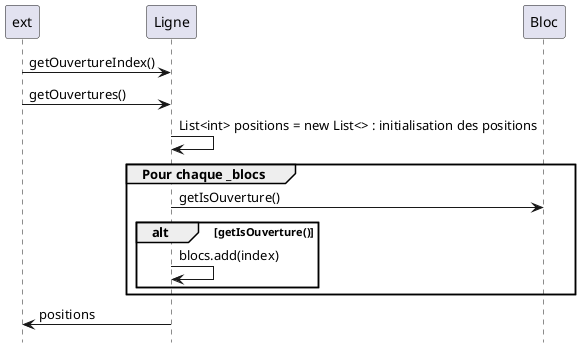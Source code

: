 @startuml
hide footbox

participant ext
participant Ligne

ext -> Ligne : getOuvertureIndex()

ext -> Ligne : getOuvertures()
Ligne -> Ligne : List<int> positions = new List<> : initialisation des positions
group Pour chaque _blocs
    Ligne -> Bloc : getIsOuverture()
    alt getIsOuverture()
        Ligne -> Ligne : blocs.add(index)
    end
end
ext <- Ligne : positions

@enduml